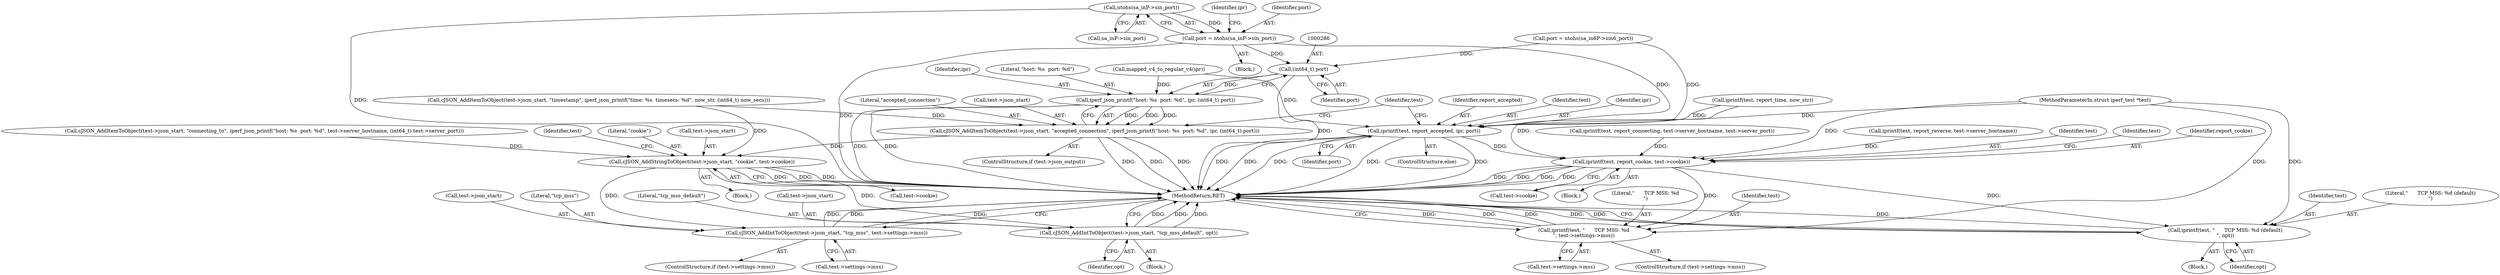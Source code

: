 digraph "0_iperf_91f2fa59e8ed80dfbf400add0164ee0e508e412a_49@pointer" {
"1000244" [label="(Call,ntohs(sa_inP->sin_port))"];
"1000242" [label="(Call,port = ntohs(sa_inP->sin_port))"];
"1000285" [label="(Call,(int64_t) port)"];
"1000282" [label="(Call,iperf_json_printf(\"host: %s  port: %d\", ipr, (int64_t) port))"];
"1000277" [label="(Call,cJSON_AddItemToObject(test->json_start, \"accepted_connection\", iperf_json_printf(\"host: %s  port: %d\", ipr, (int64_t) port)))"];
"1000299" [label="(Call,cJSON_AddStringToObject(test->json_start, \"cookie\", test->cookie))"];
"1000322" [label="(Call,cJSON_AddIntToObject(test->json_start, \"tcp_mss\", test->settings->mss))"];
"1000348" [label="(Call,cJSON_AddIntToObject(test->json_start, \"tcp_mss_default\", opt))"];
"1000289" [label="(Call,iprintf(test, report_accepted, ipr, port))"];
"1000360" [label="(Call,iprintf(test, report_cookie, test->cookie))"];
"1000381" [label="(Call,iprintf(test, \"      TCP MSS: %d\n\", test->settings->mss))"];
"1000405" [label="(Call,iprintf(test, \"      TCP MSS: %d (default)\n\", opt))"];
"1000363" [label="(Call,test->cookie)"];
"1000282" [label="(Call,iperf_json_printf(\"host: %s  port: %d\", ipr, (int64_t) port))"];
"1000291" [label="(Identifier,report_accepted)"];
"1000353" [label="(Identifier,opt)"];
"1000285" [label="(Call,(int64_t) port)"];
"1000184" [label="(Call,iprintf(test, report_connecting, test->server_hostname, test->server_port))"];
"1000384" [label="(Call,test->settings->mss)"];
"1000167" [label="(Call,cJSON_AddItemToObject(test->json_start, \"connecting_to\", iperf_json_printf(\"host: %s  port: %d\", test->server_hostname, (int64_t) test->server_port)))"];
"1000271" [label="(Call,mapped_v4_to_regular_v4(ipr))"];
"1000136" [label="(Call,cJSON_AddItemToObject(test->json_start, \"timestamp\", iperf_json_printf(\"time: %s  timesecs: %d\", now_str, (int64_t) now_secs)))"];
"1000273" [label="(ControlStructure,if (test->json_output))"];
"1000390" [label="(Block,)"];
"1000265" [label="(Call,port = ntohs(sa_in6P->sin6_port))"];
"1000382" [label="(Identifier,test)"];
"1000311" [label="(Identifier,test)"];
"1000408" [label="(Identifier,opt)"];
"1000405" [label="(Call,iprintf(test, \"      TCP MSS: %d (default)\n\", opt))"];
"1000278" [label="(Call,test->json_start)"];
"1000298" [label="(Block,)"];
"1000290" [label="(Identifier,test)"];
"1000288" [label="(ControlStructure,else)"];
"1000243" [label="(Identifier,port)"];
"1000322" [label="(Call,cJSON_AddIntToObject(test->json_start, \"tcp_mss\", test->settings->mss))"];
"1000323" [label="(Call,test->json_start)"];
"1000283" [label="(Literal,\"host: %s  port: %d\")"];
"1000296" [label="(Identifier,test)"];
"1000348" [label="(Call,cJSON_AddIntToObject(test->json_start, \"tcp_mss_default\", opt))"];
"1000152" [label="(Call,iprintf(test, report_time, now_str))"];
"1000326" [label="(Literal,\"tcp_mss\")"];
"1000409" [label="(MethodReturn,RET)"];
"1000304" [label="(Call,test->cookie)"];
"1000352" [label="(Literal,\"tcp_mss_default\")"];
"1000101" [label="(MethodParameterIn,struct iperf_test *test)"];
"1000289" [label="(Call,iprintf(test, report_accepted, ipr, port))"];
"1000406" [label="(Identifier,test)"];
"1000316" [label="(ControlStructure,if (test->settings->mss))"];
"1000242" [label="(Call,port = ntohs(sa_inP->sin_port))"];
"1000303" [label="(Literal,\"cookie\")"];
"1000197" [label="(Call,iprintf(test, report_reverse, test->server_hostname))"];
"1000272" [label="(Identifier,ipr)"];
"1000299" [label="(Call,cJSON_AddStringToObject(test->json_start, \"cookie\", test->cookie))"];
"1000407" [label="(Literal,\"      TCP MSS: %d (default)\n\")"];
"1000245" [label="(Call,sa_inP->sin_port)"];
"1000293" [label="(Identifier,port)"];
"1000277" [label="(Call,cJSON_AddItemToObject(test->json_start, \"accepted_connection\", iperf_json_printf(\"host: %s  port: %d\", ipr, (int64_t) port)))"];
"1000359" [label="(Block,)"];
"1000300" [label="(Call,test->json_start)"];
"1000281" [label="(Literal,\"accepted_connection\")"];
"1000292" [label="(Identifier,ipr)"];
"1000361" [label="(Identifier,test)"];
"1000287" [label="(Identifier,port)"];
"1000370" [label="(Identifier,test)"];
"1000349" [label="(Call,test->json_start)"];
"1000226" [label="(Block,)"];
"1000375" [label="(ControlStructure,if (test->settings->mss))"];
"1000362" [label="(Identifier,report_cookie)"];
"1000381" [label="(Call,iprintf(test, \"      TCP MSS: %d\n\", test->settings->mss))"];
"1000333" [label="(Block,)"];
"1000383" [label="(Literal,\"      TCP MSS: %d\n\")"];
"1000244" [label="(Call,ntohs(sa_inP->sin_port))"];
"1000360" [label="(Call,iprintf(test, report_cookie, test->cookie))"];
"1000327" [label="(Call,test->settings->mss)"];
"1000284" [label="(Identifier,ipr)"];
"1000244" -> "1000242"  [label="AST: "];
"1000244" -> "1000245"  [label="CFG: "];
"1000245" -> "1000244"  [label="AST: "];
"1000242" -> "1000244"  [label="CFG: "];
"1000244" -> "1000409"  [label="DDG: "];
"1000244" -> "1000242"  [label="DDG: "];
"1000242" -> "1000226"  [label="AST: "];
"1000243" -> "1000242"  [label="AST: "];
"1000272" -> "1000242"  [label="CFG: "];
"1000242" -> "1000409"  [label="DDG: "];
"1000242" -> "1000285"  [label="DDG: "];
"1000242" -> "1000289"  [label="DDG: "];
"1000285" -> "1000282"  [label="AST: "];
"1000285" -> "1000287"  [label="CFG: "];
"1000286" -> "1000285"  [label="AST: "];
"1000287" -> "1000285"  [label="AST: "];
"1000282" -> "1000285"  [label="CFG: "];
"1000285" -> "1000409"  [label="DDG: "];
"1000285" -> "1000282"  [label="DDG: "];
"1000265" -> "1000285"  [label="DDG: "];
"1000282" -> "1000277"  [label="AST: "];
"1000283" -> "1000282"  [label="AST: "];
"1000284" -> "1000282"  [label="AST: "];
"1000277" -> "1000282"  [label="CFG: "];
"1000282" -> "1000409"  [label="DDG: "];
"1000282" -> "1000409"  [label="DDG: "];
"1000282" -> "1000277"  [label="DDG: "];
"1000282" -> "1000277"  [label="DDG: "];
"1000282" -> "1000277"  [label="DDG: "];
"1000271" -> "1000282"  [label="DDG: "];
"1000277" -> "1000273"  [label="AST: "];
"1000278" -> "1000277"  [label="AST: "];
"1000281" -> "1000277"  [label="AST: "];
"1000296" -> "1000277"  [label="CFG: "];
"1000277" -> "1000409"  [label="DDG: "];
"1000277" -> "1000409"  [label="DDG: "];
"1000277" -> "1000409"  [label="DDG: "];
"1000136" -> "1000277"  [label="DDG: "];
"1000277" -> "1000299"  [label="DDG: "];
"1000299" -> "1000298"  [label="AST: "];
"1000299" -> "1000304"  [label="CFG: "];
"1000300" -> "1000299"  [label="AST: "];
"1000303" -> "1000299"  [label="AST: "];
"1000304" -> "1000299"  [label="AST: "];
"1000311" -> "1000299"  [label="CFG: "];
"1000299" -> "1000409"  [label="DDG: "];
"1000299" -> "1000409"  [label="DDG: "];
"1000299" -> "1000409"  [label="DDG: "];
"1000167" -> "1000299"  [label="DDG: "];
"1000136" -> "1000299"  [label="DDG: "];
"1000299" -> "1000322"  [label="DDG: "];
"1000299" -> "1000348"  [label="DDG: "];
"1000322" -> "1000316"  [label="AST: "];
"1000322" -> "1000327"  [label="CFG: "];
"1000323" -> "1000322"  [label="AST: "];
"1000326" -> "1000322"  [label="AST: "];
"1000327" -> "1000322"  [label="AST: "];
"1000409" -> "1000322"  [label="CFG: "];
"1000322" -> "1000409"  [label="DDG: "];
"1000322" -> "1000409"  [label="DDG: "];
"1000322" -> "1000409"  [label="DDG: "];
"1000348" -> "1000333"  [label="AST: "];
"1000348" -> "1000353"  [label="CFG: "];
"1000349" -> "1000348"  [label="AST: "];
"1000352" -> "1000348"  [label="AST: "];
"1000353" -> "1000348"  [label="AST: "];
"1000409" -> "1000348"  [label="CFG: "];
"1000348" -> "1000409"  [label="DDG: "];
"1000348" -> "1000409"  [label="DDG: "];
"1000348" -> "1000409"  [label="DDG: "];
"1000289" -> "1000288"  [label="AST: "];
"1000289" -> "1000293"  [label="CFG: "];
"1000290" -> "1000289"  [label="AST: "];
"1000291" -> "1000289"  [label="AST: "];
"1000292" -> "1000289"  [label="AST: "];
"1000293" -> "1000289"  [label="AST: "];
"1000296" -> "1000289"  [label="CFG: "];
"1000289" -> "1000409"  [label="DDG: "];
"1000289" -> "1000409"  [label="DDG: "];
"1000289" -> "1000409"  [label="DDG: "];
"1000289" -> "1000409"  [label="DDG: "];
"1000289" -> "1000409"  [label="DDG: "];
"1000152" -> "1000289"  [label="DDG: "];
"1000101" -> "1000289"  [label="DDG: "];
"1000271" -> "1000289"  [label="DDG: "];
"1000265" -> "1000289"  [label="DDG: "];
"1000289" -> "1000360"  [label="DDG: "];
"1000360" -> "1000359"  [label="AST: "];
"1000360" -> "1000363"  [label="CFG: "];
"1000361" -> "1000360"  [label="AST: "];
"1000362" -> "1000360"  [label="AST: "];
"1000363" -> "1000360"  [label="AST: "];
"1000370" -> "1000360"  [label="CFG: "];
"1000360" -> "1000409"  [label="DDG: "];
"1000360" -> "1000409"  [label="DDG: "];
"1000360" -> "1000409"  [label="DDG: "];
"1000360" -> "1000409"  [label="DDG: "];
"1000184" -> "1000360"  [label="DDG: "];
"1000152" -> "1000360"  [label="DDG: "];
"1000197" -> "1000360"  [label="DDG: "];
"1000101" -> "1000360"  [label="DDG: "];
"1000360" -> "1000381"  [label="DDG: "];
"1000360" -> "1000405"  [label="DDG: "];
"1000381" -> "1000375"  [label="AST: "];
"1000381" -> "1000384"  [label="CFG: "];
"1000382" -> "1000381"  [label="AST: "];
"1000383" -> "1000381"  [label="AST: "];
"1000384" -> "1000381"  [label="AST: "];
"1000409" -> "1000381"  [label="CFG: "];
"1000381" -> "1000409"  [label="DDG: "];
"1000381" -> "1000409"  [label="DDG: "];
"1000381" -> "1000409"  [label="DDG: "];
"1000101" -> "1000381"  [label="DDG: "];
"1000405" -> "1000390"  [label="AST: "];
"1000405" -> "1000408"  [label="CFG: "];
"1000406" -> "1000405"  [label="AST: "];
"1000407" -> "1000405"  [label="AST: "];
"1000408" -> "1000405"  [label="AST: "];
"1000409" -> "1000405"  [label="CFG: "];
"1000405" -> "1000409"  [label="DDG: "];
"1000405" -> "1000409"  [label="DDG: "];
"1000405" -> "1000409"  [label="DDG: "];
"1000101" -> "1000405"  [label="DDG: "];
}
